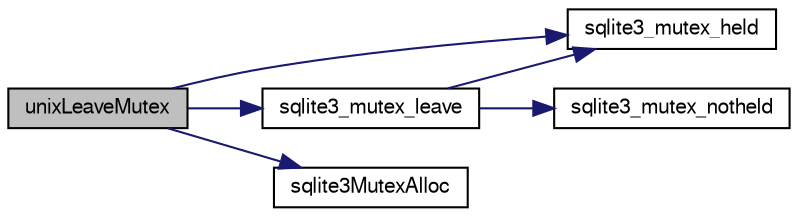 digraph "unixLeaveMutex"
{
  edge [fontname="FreeSans",fontsize="10",labelfontname="FreeSans",labelfontsize="10"];
  node [fontname="FreeSans",fontsize="10",shape=record];
  rankdir="LR";
  Node847460 [label="unixLeaveMutex",height=0.2,width=0.4,color="black", fillcolor="grey75", style="filled", fontcolor="black"];
  Node847460 -> Node847461 [color="midnightblue",fontsize="10",style="solid",fontname="FreeSans"];
  Node847461 [label="sqlite3_mutex_leave",height=0.2,width=0.4,color="black", fillcolor="white", style="filled",URL="$sqlite3_8c.html#a5838d235601dbd3c1fa993555c6bcc93"];
  Node847461 -> Node847462 [color="midnightblue",fontsize="10",style="solid",fontname="FreeSans"];
  Node847462 [label="sqlite3_mutex_held",height=0.2,width=0.4,color="black", fillcolor="white", style="filled",URL="$sqlite3_8c.html#acf77da68932b6bc163c5e68547ecc3e7"];
  Node847461 -> Node847463 [color="midnightblue",fontsize="10",style="solid",fontname="FreeSans"];
  Node847463 [label="sqlite3_mutex_notheld",height=0.2,width=0.4,color="black", fillcolor="white", style="filled",URL="$sqlite3_8c.html#a83967c837c1c000d3b5adcfaa688f5dc"];
  Node847460 -> Node847464 [color="midnightblue",fontsize="10",style="solid",fontname="FreeSans"];
  Node847464 [label="sqlite3MutexAlloc",height=0.2,width=0.4,color="black", fillcolor="white", style="filled",URL="$sqlite3_8c.html#a0e3f432ee581f6876b590e7ad7e84e19"];
  Node847460 -> Node847462 [color="midnightblue",fontsize="10",style="solid",fontname="FreeSans"];
}
